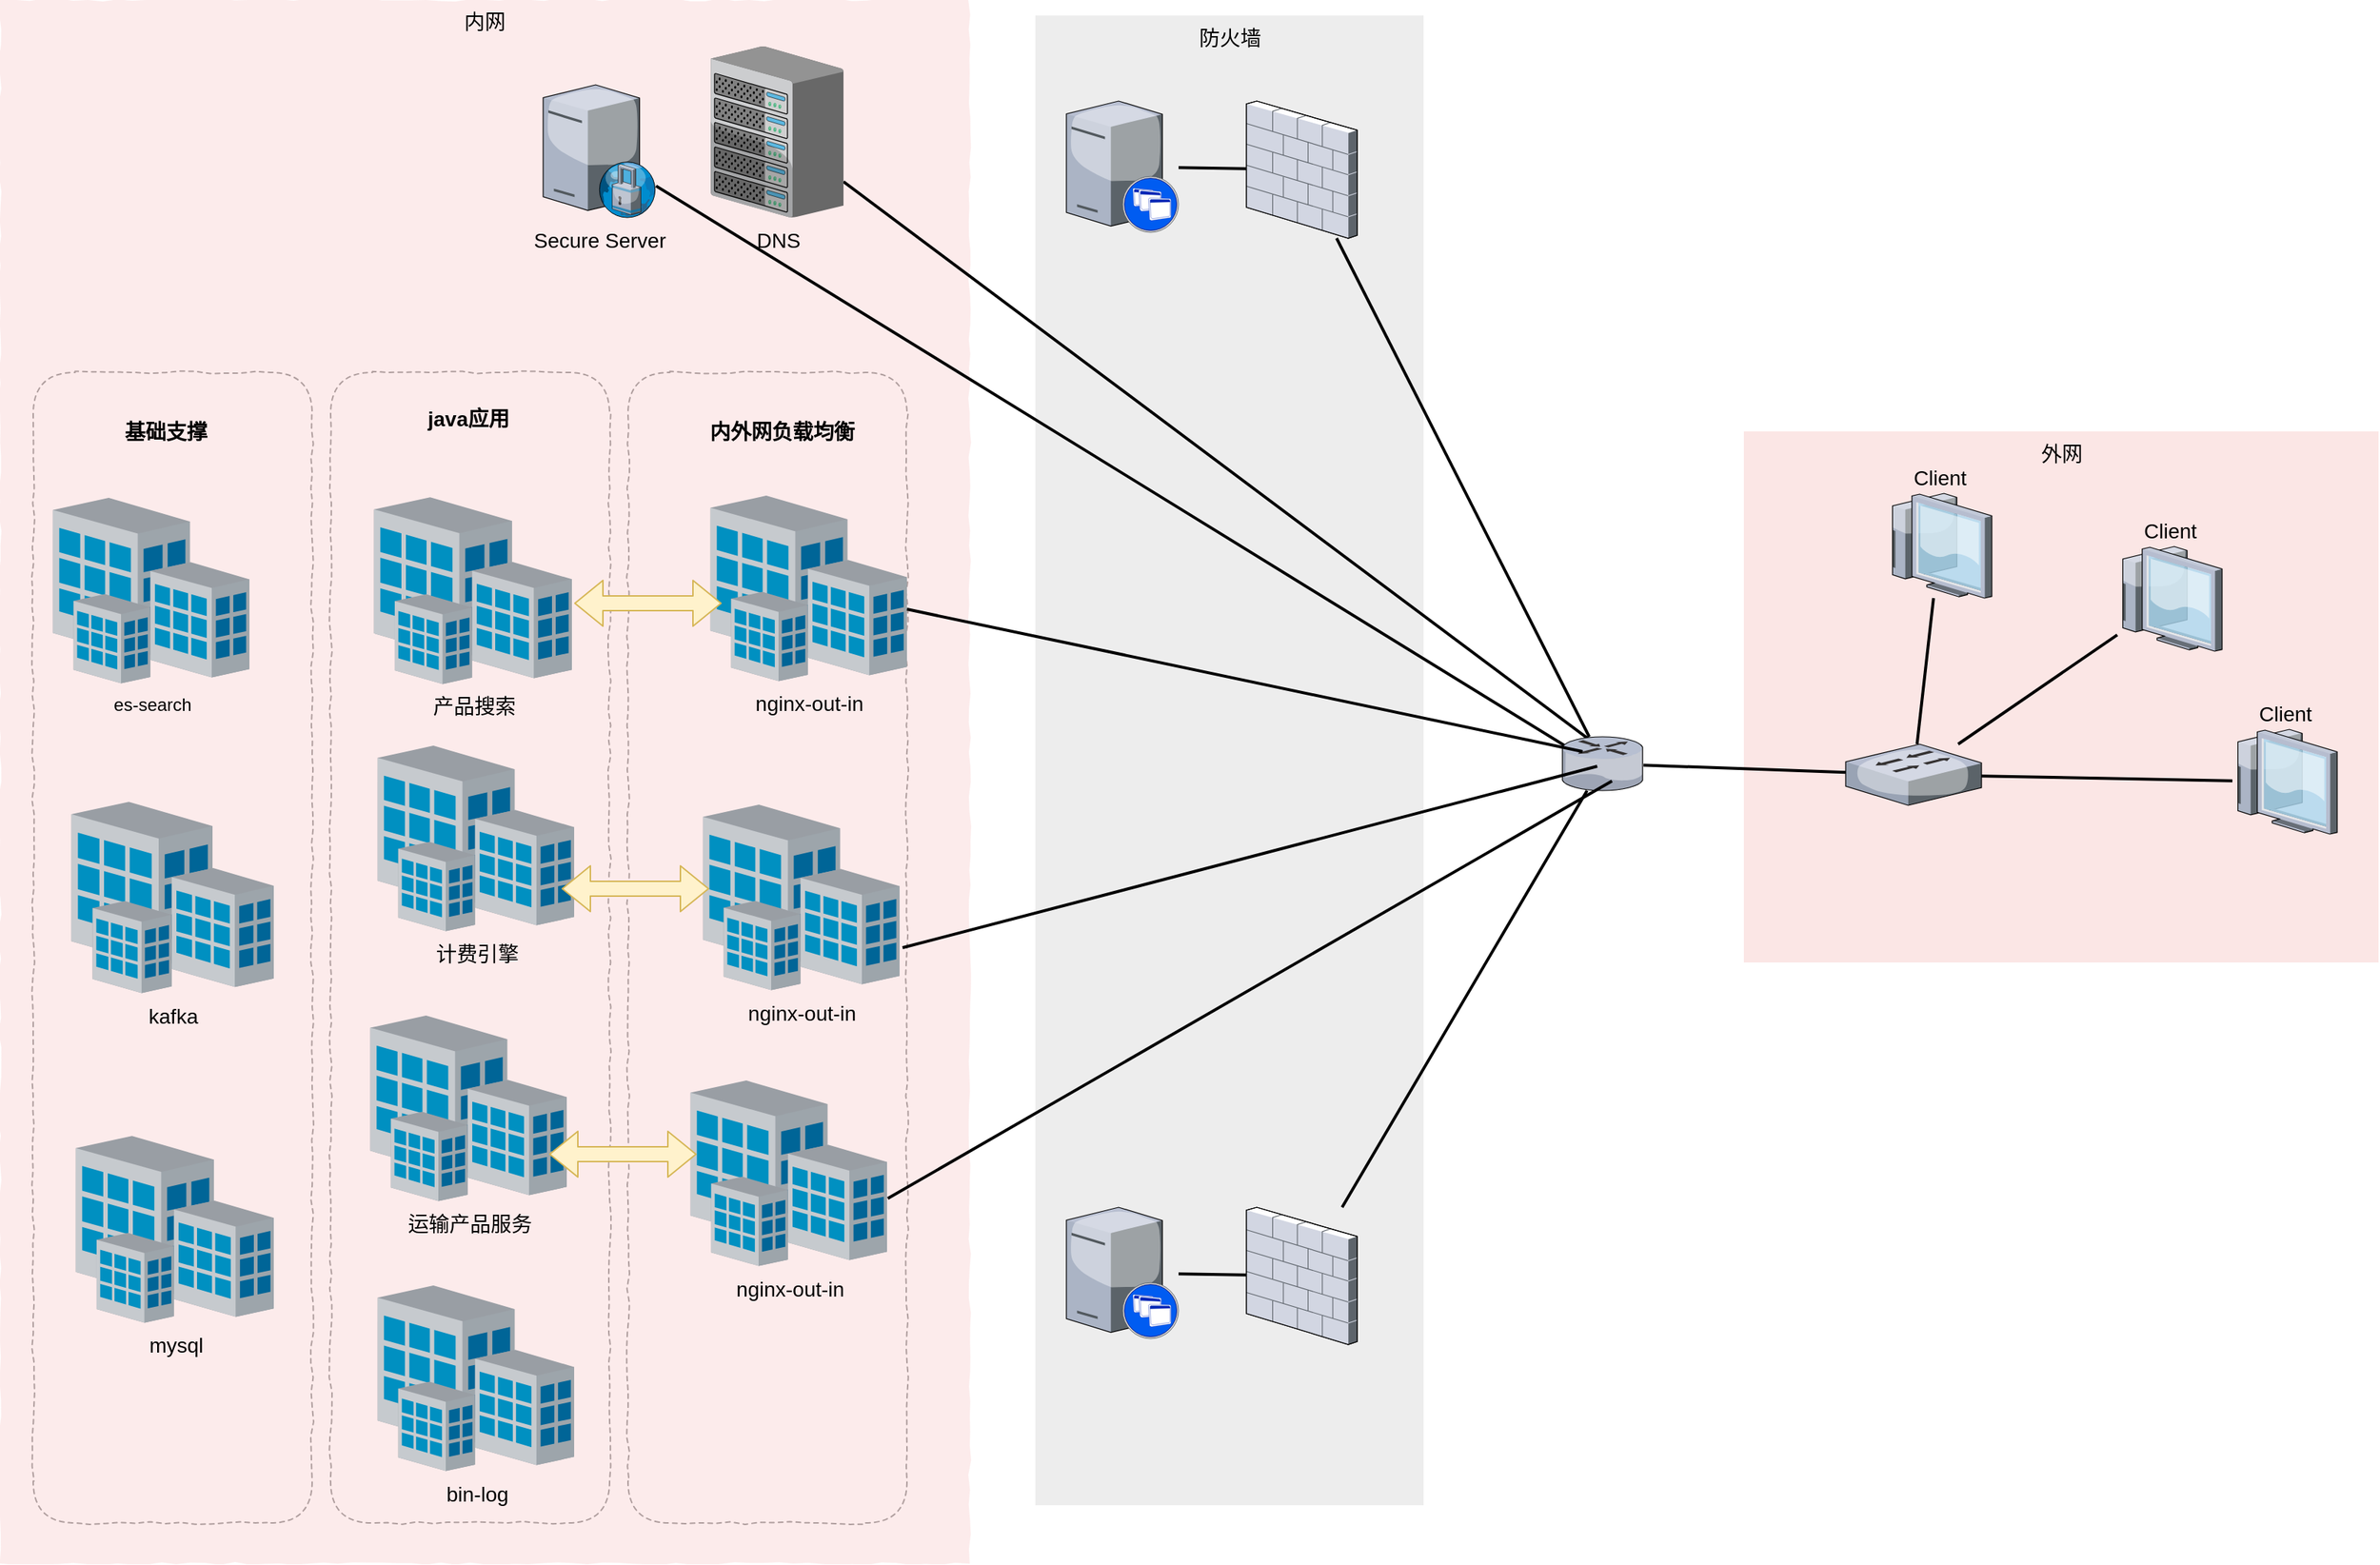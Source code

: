 <mxfile version="10.7.1" type="device"><diagram name="Page-1" id="e3a06f82-3646-2815-327d-82caf3d4e204"><mxGraphModel dx="1923" dy="1142" grid="1" gridSize="10" guides="1" tooltips="1" connect="1" arrows="1" fold="1" page="1" pageScale="1.5" pageWidth="1169" pageHeight="826" background="none" math="0" shadow="0"><root><mxCell id="0" style=";html=1;"/><mxCell id="1" style=";html=1;" parent="0"/><mxCell id="eHa2Vv14gf1uePlFnQ_3-53" value="" style="rounded=1;whiteSpace=wrap;html=1;shadow=0;comic=1;opacity=50;dashed=1;" parent="1" vertex="1"><mxGeometry x="500.5" y="335.5" width="189" height="780" as="geometry"/></mxCell><mxCell id="eHa2Vv14gf1uePlFnQ_3-52" value="" style="rounded=1;whiteSpace=wrap;html=1;shadow=0;comic=1;opacity=50;dashed=1;" parent="1" vertex="1"><mxGeometry x="299" y="335.5" width="189" height="780" as="geometry"/></mxCell><mxCell id="eHa2Vv14gf1uePlFnQ_3-50" value="" style="rounded=1;whiteSpace=wrap;html=1;shadow=0;comic=1;opacity=50;dashed=1;" parent="1" vertex="1"><mxGeometry x="97.5" y="335.5" width="189" height="780" as="geometry"/></mxCell><mxCell id="eHa2Vv14gf1uePlFnQ_3-48" value="内网" style="whiteSpace=wrap;html=1;fillColor=#f8cecc;fontSize=14;strokeColor=none;verticalAlign=top;shadow=0;rounded=0;comic=1;opacity=40;" parent="1" vertex="1"><mxGeometry x="75" y="83" width="657" height="1060" as="geometry"/></mxCell><mxCell id="6a7d8f32e03d9370-61" value="外网" style="whiteSpace=wrap;html=1;fillColor=#f8cecc;fontSize=14;strokeColor=none;verticalAlign=top;opacity=50;" parent="1" vertex="1"><mxGeometry x="1256.5" y="375.5" width="430" height="360" as="geometry"/></mxCell><mxCell id="6a7d8f32e03d9370-59" value="防火墙" style="whiteSpace=wrap;html=1;fillColor=#EDEDED;fontSize=14;strokeColor=none;verticalAlign=top;" parent="1" vertex="1"><mxGeometry x="776.5" y="93.5" width="263" height="1010" as="geometry"/></mxCell><mxCell id="6a7d8f32e03d9370-39" style="edgeStyle=none;rounded=0;html=1;startSize=10;endSize=10;jettySize=auto;orthogonalLoop=1;fontSize=14;endArrow=none;endFill=0;strokeWidth=2;" parent="1" source="6a7d8f32e03d9370-8" target="6a7d8f32e03d9370-21" edge="1"><mxGeometry relative="1" as="geometry"><mxPoint x="897.5" y="934.5" as="targetPoint"/></mxGeometry></mxCell><mxCell id="6a7d8f32e03d9370-8" value="" style="verticalLabelPosition=bottom;aspect=fixed;html=1;verticalAlign=top;strokeColor=none;shape=mxgraph.citrix.xenapp_server;fillColor=#66B2FF;gradientColor=#0066CC;fontSize=14;" parent="1" vertex="1"><mxGeometry x="797.5" y="901.5" width="76" height="89" as="geometry"/></mxCell><mxCell id="6a7d8f32e03d9370-43" style="edgeStyle=none;rounded=0;html=1;startSize=10;endSize=10;jettySize=auto;orthogonalLoop=1;fontSize=14;endArrow=none;endFill=0;strokeWidth=2;" parent="1" source="6a7d8f32e03d9370-12" target="6a7d8f32e03d9370-17" edge="1"><mxGeometry relative="1" as="geometry"/></mxCell><mxCell id="6a7d8f32e03d9370-12" value="" style="verticalLabelPosition=bottom;aspect=fixed;html=1;verticalAlign=top;strokeColor=none;shape=mxgraph.citrix.xenapp_server;fillColor=#66B2FF;gradientColor=#0066CC;fontSize=14;" parent="1" vertex="1"><mxGeometry x="797.5" y="151.5" width="76" height="89" as="geometry"/></mxCell><mxCell id="6a7d8f32e03d9370-50" style="edgeStyle=none;rounded=0;html=1;startSize=10;endSize=10;jettySize=auto;orthogonalLoop=1;fontSize=14;endArrow=none;endFill=0;strokeWidth=2;exitX=0.391;exitY=0.119;exitDx=0;exitDy=0;exitPerimeter=0;" parent="1" source="6a7d8f32e03d9370-13" target="6a7d8f32e03d9370-16" edge="1"><mxGeometry relative="1" as="geometry"/></mxCell><mxCell id="6a7d8f32e03d9370-52" style="edgeStyle=none;rounded=0;html=1;startSize=10;endSize=10;jettySize=auto;orthogonalLoop=1;fontSize=14;endArrow=none;endFill=0;strokeWidth=2;" parent="1" source="6a7d8f32e03d9370-13" target="6a7d8f32e03d9370-26" edge="1"><mxGeometry relative="1" as="geometry"/></mxCell><mxCell id="6a7d8f32e03d9370-56" style="edgeStyle=none;rounded=0;html=1;startSize=10;endSize=10;jettySize=auto;orthogonalLoop=1;fontSize=14;endArrow=none;endFill=0;strokeWidth=2;" parent="1" target="6a7d8f32e03d9370-25" edge="1"><mxGeometry relative="1" as="geometry"><mxPoint x="1146.5" y="595.5" as="sourcePoint"/></mxGeometry></mxCell><mxCell id="6a7d8f32e03d9370-13" value="" style="verticalLabelPosition=bottom;aspect=fixed;html=1;verticalAlign=top;strokeColor=none;shape=mxgraph.citrix.router;fillColor=#66B2FF;gradientColor=#0066CC;fontSize=14;" parent="1" vertex="1"><mxGeometry x="1133.5" y="582.5" width="55" height="36.5" as="geometry"/></mxCell><mxCell id="6a7d8f32e03d9370-16" value="DNS" style="verticalLabelPosition=bottom;aspect=fixed;html=1;verticalAlign=top;strokeColor=none;shape=mxgraph.citrix.chassis;fillColor=#66B2FF;gradientColor=#0066CC;fontSize=14;" parent="1" vertex="1"><mxGeometry x="556.5" y="114.5" width="90" height="116" as="geometry"/></mxCell><mxCell id="6a7d8f32e03d9370-44" style="edgeStyle=none;rounded=0;html=1;startSize=10;endSize=10;jettySize=auto;orthogonalLoop=1;fontSize=14;endArrow=none;endFill=0;strokeWidth=2;" parent="1" source="6a7d8f32e03d9370-17" target="6a7d8f32e03d9370-13" edge="1"><mxGeometry relative="1" as="geometry"/></mxCell><mxCell id="6a7d8f32e03d9370-17" value="" style="verticalLabelPosition=bottom;aspect=fixed;html=1;verticalAlign=top;strokeColor=none;shape=mxgraph.citrix.firewall;fillColor=#66B2FF;gradientColor=#0066CC;fontSize=14;" parent="1" vertex="1"><mxGeometry x="919.5" y="151.5" width="75" height="93" as="geometry"/></mxCell><mxCell id="6a7d8f32e03d9370-48" style="edgeStyle=none;rounded=0;html=1;startSize=10;endSize=10;jettySize=auto;orthogonalLoop=1;fontSize=14;endArrow=none;endFill=0;strokeWidth=2;" parent="1" source="6a7d8f32e03d9370-21" target="6a7d8f32e03d9370-13" edge="1"><mxGeometry relative="1" as="geometry"/></mxCell><mxCell id="6a7d8f32e03d9370-21" value="" style="verticalLabelPosition=bottom;aspect=fixed;html=1;verticalAlign=top;strokeColor=none;shape=mxgraph.citrix.firewall;fillColor=#66B2FF;gradientColor=#0066CC;fontSize=14;" parent="1" vertex="1"><mxGeometry x="919.5" y="901.5" width="75" height="93" as="geometry"/></mxCell><mxCell id="6a7d8f32e03d9370-25" value="Secure Server" style="verticalLabelPosition=bottom;aspect=fixed;html=1;verticalAlign=top;strokeColor=none;shape=mxgraph.citrix.proxy_server;fillColor=#66B2FF;gradientColor=#0066CC;fontSize=14;" parent="1" vertex="1"><mxGeometry x="443" y="140.5" width="76.5" height="90" as="geometry"/></mxCell><mxCell id="6a7d8f32e03d9370-53" style="edgeStyle=none;rounded=0;html=1;startSize=10;endSize=10;jettySize=auto;orthogonalLoop=1;fontSize=14;endArrow=none;endFill=0;strokeWidth=2;" parent="1" source="6a7d8f32e03d9370-26" target="6a7d8f32e03d9370-29" edge="1"><mxGeometry relative="1" as="geometry"/></mxCell><mxCell id="6a7d8f32e03d9370-54" style="edgeStyle=none;rounded=0;html=1;startSize=10;endSize=10;jettySize=auto;orthogonalLoop=1;fontSize=14;endArrow=none;endFill=0;strokeWidth=2;" parent="1" source="6a7d8f32e03d9370-26" target="6a7d8f32e03d9370-28" edge="1"><mxGeometry relative="1" as="geometry"/></mxCell><mxCell id="6a7d8f32e03d9370-55" style="edgeStyle=none;rounded=0;html=1;startSize=10;endSize=10;jettySize=auto;orthogonalLoop=1;fontSize=14;endArrow=none;endFill=0;strokeWidth=2;" parent="1" source="6a7d8f32e03d9370-26" target="6a7d8f32e03d9370-27" edge="1"><mxGeometry relative="1" as="geometry"/></mxCell><mxCell id="6a7d8f32e03d9370-26" value="" style="verticalLabelPosition=bottom;aspect=fixed;html=1;verticalAlign=top;strokeColor=none;shape=mxgraph.citrix.switch;fillColor=#66B2FF;gradientColor=#0066CC;fontSize=14;" parent="1" vertex="1"><mxGeometry x="1325.5" y="587.5" width="92" height="41.5" as="geometry"/></mxCell><mxCell id="6a7d8f32e03d9370-27" value="Client" style="verticalLabelPosition=top;aspect=fixed;html=1;verticalAlign=bottom;strokeColor=none;shape=mxgraph.citrix.thin_client;fillColor=#66B2FF;gradientColor=#0066CC;fontSize=14;labelPosition=center;align=center;" parent="1" vertex="1"><mxGeometry x="1587.5" y="577.5" width="71" height="71" as="geometry"/></mxCell><mxCell id="6a7d8f32e03d9370-28" value="Client" style="verticalLabelPosition=top;aspect=fixed;html=1;verticalAlign=bottom;strokeColor=none;shape=mxgraph.citrix.thin_client;fillColor=#66B2FF;gradientColor=#0066CC;fontSize=14;labelPosition=center;align=center;" parent="1" vertex="1"><mxGeometry x="1509.5" y="453.5" width="71" height="71" as="geometry"/></mxCell><mxCell id="6a7d8f32e03d9370-29" value="Client" style="verticalLabelPosition=top;aspect=fixed;html=1;verticalAlign=bottom;strokeColor=none;shape=mxgraph.citrix.thin_client;fillColor=#66B2FF;gradientColor=#0066CC;fontSize=14;labelPosition=center;align=center;" parent="1" vertex="1"><mxGeometry x="1353.5" y="417.5" width="71" height="71" as="geometry"/></mxCell><mxCell id="eHa2Vv14gf1uePlFnQ_3-4" value="nginx-out-in" style="verticalLabelPosition=bottom;aspect=fixed;html=1;verticalAlign=top;strokeColor=none;align=center;outlineConnect=0;shape=mxgraph.citrix.site;fontSize=14;" parent="1" vertex="1"><mxGeometry x="556.5" y="419" width="133" height="126" as="geometry"/></mxCell><mxCell id="eHa2Vv14gf1uePlFnQ_3-6" value="nginx-out-in" style="verticalLabelPosition=bottom;aspect=fixed;html=1;verticalAlign=top;strokeColor=none;align=center;outlineConnect=0;shape=mxgraph.citrix.site;fontSize=14;" parent="1" vertex="1"><mxGeometry x="551.5" y="628.5" width="133" height="126" as="geometry"/></mxCell><mxCell id="eHa2Vv14gf1uePlFnQ_3-7" value="nginx-out-in" style="verticalLabelPosition=bottom;aspect=fixed;html=1;verticalAlign=top;strokeColor=none;align=center;outlineConnect=0;shape=mxgraph.citrix.site;fontSize=14;" parent="1" vertex="1"><mxGeometry x="543" y="815.5" width="133" height="126" as="geometry"/></mxCell><mxCell id="eHa2Vv14gf1uePlFnQ_3-8" value="kafka" style="verticalLabelPosition=bottom;aspect=fixed;html=1;verticalAlign=top;strokeColor=none;align=center;outlineConnect=0;shape=mxgraph.citrix.site;fontSize=14;" parent="1" vertex="1"><mxGeometry x="123.5" y="626.5" width="137" height="130" as="geometry"/></mxCell><mxCell id="eHa2Vv14gf1uePlFnQ_3-9" value="产品搜索" style="verticalLabelPosition=bottom;aspect=fixed;html=1;verticalAlign=top;strokeColor=none;align=center;outlineConnect=0;shape=mxgraph.citrix.site;fontSize=14;" parent="1" vertex="1"><mxGeometry x="328.5" y="420" width="134" height="127" as="geometry"/></mxCell><mxCell id="eHa2Vv14gf1uePlFnQ_3-10" value="es-search" style="verticalLabelPosition=bottom;aspect=fixed;html=1;verticalAlign=top;strokeColor=none;align=center;outlineConnect=0;shape=mxgraph.citrix.site;" parent="1" vertex="1"><mxGeometry x="111" y="420.5" width="133" height="126" as="geometry"/></mxCell><mxCell id="eHa2Vv14gf1uePlFnQ_3-11" value="bin-log" style="verticalLabelPosition=bottom;aspect=fixed;html=1;verticalAlign=top;strokeColor=none;align=center;outlineConnect=0;shape=mxgraph.citrix.site;fontSize=14;" parent="1" vertex="1"><mxGeometry x="331" y="954.5" width="133" height="126" as="geometry"/></mxCell><mxCell id="eHa2Vv14gf1uePlFnQ_3-13" value="计费引擎" style="verticalLabelPosition=bottom;aspect=fixed;html=1;verticalAlign=top;strokeColor=none;align=center;outlineConnect=0;shape=mxgraph.citrix.site;fontSize=14;" parent="1" vertex="1"><mxGeometry x="331" y="588.5" width="133" height="126" as="geometry"/></mxCell><mxCell id="eHa2Vv14gf1uePlFnQ_3-14" value="运输产品服务" style="verticalLabelPosition=bottom;aspect=fixed;html=1;verticalAlign=top;strokeColor=none;align=center;outlineConnect=0;shape=mxgraph.citrix.site;fontSize=14;" parent="1" vertex="1"><mxGeometry x="326" y="771.5" width="133" height="126" as="geometry"/></mxCell><mxCell id="eHa2Vv14gf1uePlFnQ_3-15" value="mysql" style="verticalLabelPosition=bottom;aspect=fixed;html=1;verticalAlign=top;strokeColor=none;align=center;outlineConnect=0;shape=mxgraph.citrix.site;fontSize=14;" parent="1" vertex="1"><mxGeometry x="126.5" y="853" width="134" height="127" as="geometry"/></mxCell><mxCell id="eHa2Vv14gf1uePlFnQ_3-18" style="edgeStyle=none;rounded=0;html=1;startSize=10;endSize=10;jettySize=auto;orthogonalLoop=1;fontSize=14;endArrow=none;endFill=0;strokeWidth=2;" parent="1" target="eHa2Vv14gf1uePlFnQ_3-4" edge="1"><mxGeometry relative="1" as="geometry"><mxPoint x="1147.157" y="592.5" as="sourcePoint"/><mxPoint x="656.5" y="216.944" as="targetPoint"/></mxGeometry></mxCell><mxCell id="eHa2Vv14gf1uePlFnQ_3-19" style="edgeStyle=none;rounded=0;html=1;startSize=10;endSize=10;jettySize=auto;orthogonalLoop=1;fontSize=14;endArrow=none;endFill=0;strokeWidth=2;" parent="1" edge="1"><mxGeometry relative="1" as="geometry"><mxPoint x="1157.157" y="602.5" as="sourcePoint"/><mxPoint x="686.5" y="725.5" as="targetPoint"/></mxGeometry></mxCell><mxCell id="eHa2Vv14gf1uePlFnQ_3-20" style="edgeStyle=none;rounded=0;html=1;startSize=10;endSize=10;jettySize=auto;orthogonalLoop=1;fontSize=14;endArrow=none;endFill=0;strokeWidth=2;" parent="1" edge="1"><mxGeometry relative="1" as="geometry"><mxPoint x="1167.157" y="612.5" as="sourcePoint"/><mxPoint x="676.5" y="895.5" as="targetPoint"/></mxGeometry></mxCell><mxCell id="eHa2Vv14gf1uePlFnQ_3-39" value="" style="shape=flexArrow;endArrow=classic;startArrow=classic;html=1;fillColor=#fff2cc;strokeColor=#d6b656;" parent="1" edge="1"><mxGeometry width="50" height="50" relative="1" as="geometry"><mxPoint x="455.5" y="685.5" as="sourcePoint"/><mxPoint x="555.5" y="685.5" as="targetPoint"/></mxGeometry></mxCell><mxCell id="eHa2Vv14gf1uePlFnQ_3-42" value="" style="shape=flexArrow;endArrow=classic;startArrow=classic;html=1;fillColor=#fff2cc;strokeColor=#d6b656;" parent="1" edge="1"><mxGeometry width="50" height="50" relative="1" as="geometry"><mxPoint x="464" y="492" as="sourcePoint"/><mxPoint x="564" y="492" as="targetPoint"/></mxGeometry></mxCell><mxCell id="eHa2Vv14gf1uePlFnQ_3-44" value="" style="shape=flexArrow;endArrow=classic;startArrow=classic;html=1;fillColor=#fff2cc;strokeColor=#d6b656;" parent="1" edge="1"><mxGeometry width="50" height="50" relative="1" as="geometry"><mxPoint x="447" y="865.5" as="sourcePoint"/><mxPoint x="547" y="865.5" as="targetPoint"/></mxGeometry></mxCell><mxCell id="eHa2Vv14gf1uePlFnQ_3-54" value="基础支撑" style="text;html=1;strokeColor=none;fillColor=none;align=center;verticalAlign=middle;whiteSpace=wrap;rounded=0;shadow=0;dashed=1;comic=1;opacity=50;fontStyle=1;fontSize=14;" parent="1" vertex="1"><mxGeometry x="157.5" y="365.5" width="59" height="20" as="geometry"/></mxCell><mxCell id="eHa2Vv14gf1uePlFnQ_3-55" value="java应用" style="text;html=1;strokeColor=none;fillColor=none;align=center;verticalAlign=middle;whiteSpace=wrap;rounded=0;shadow=0;dashed=1;comic=1;opacity=50;fontStyle=1;fontSize=14;" parent="1" vertex="1"><mxGeometry x="357.5" y="358.5" width="69" height="17" as="geometry"/></mxCell><mxCell id="eHa2Vv14gf1uePlFnQ_3-56" value="内外网负载均衡" style="text;html=1;strokeColor=none;fillColor=none;align=center;verticalAlign=middle;whiteSpace=wrap;rounded=0;shadow=0;dashed=1;comic=1;opacity=50;fontStyle=1;fontSize=14;" parent="1" vertex="1"><mxGeometry x="552.5" y="365.5" width="104" height="20" as="geometry"/></mxCell></root></mxGraphModel></diagram></mxfile>